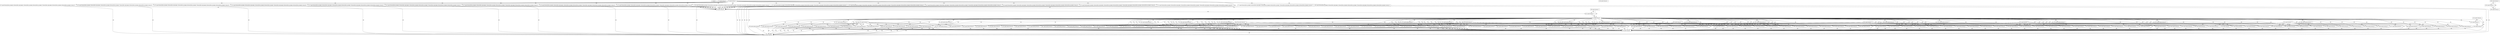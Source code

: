 digraph G {
  "1: match () ...
" [shape=box, ];
  "72: match (event_id) ...
" [shape=box, ];
  "78: match (event_id) ...
" [shape=box, ];
  "97: match (forward_flow_ip_header_2,forward_flow_udp_header_1,forward_flow_ip_header_6,forward_flow_ip_header_7,forward_flow_udp_header_0,forward_flow_ip_header_4,forward_flow_ip_header_5,event_id) ...
" [
  shape=box, ];
  "102: match (forward_flow_ip_header_2,forward_flow_udp_header_1,forward_flow_ip_header_6,forward_flow_ip_header_7,forward_flow_udp_header_0,forward_flow_ip_header_4,forward_flow_ip_header_5,event_id) ...
" [
  shape=box, ];
  "107: match (forward_flow_ip_header_2,forward_flow_udp_header_1,forward_flow_ip_header_6,forward_flow_ip_header_7,forward_flow_udp_header_0,forward_flow_ip_header_4,forward_flow_ip_header_5,event_id) ...
" [
  shape=box, ];
  "112: match (forward_flow_ip_header_2,forward_flow_udp_header_1,forward_flow_ip_header_6,forward_flow_ip_header_7,forward_flow_udp_header_0,forward_flow_ip_header_4,forward_flow_ip_header_5,event_id) ...
" [
  shape=box, ];
  "117: match (forward_flow_ip_header_2,forward_flow_udp_header_1,forward_flow_ip_header_6,forward_flow_ip_header_7,forward_flow_udp_header_0,forward_flow_ip_header_4,forward_flow_ip_header_5,event_id) ...
" [
  shape=box, ];
  "122: match (forward_flow_ip_header_2,forward_flow_udp_header_1,forward_flow_ip_header_6,forward_flow_ip_header_7,forward_flow_udp_header_0,forward_flow_ip_header_4,forward_flow_ip_header_5,event_id) ...
" [
  shape=box, ];
  "127: match (forward_flow_ip_header_2,forward_flow_udp_header_1,forward_flow_ip_header_6,forward_flow_ip_header_7,forward_flow_udp_header_0,forward_flow_ip_header_4,forward_flow_ip_header_5,event_id) ...
" [
  shape=box, ];
  "132: match (forward_flow_ip_header_2,forward_flow_udp_header_1,forward_flow_ip_header_6,forward_flow_ip_header_7,forward_flow_udp_header_0,forward_flow_ip_header_4,forward_flow_ip_header_5,event_id) ...
" [
  shape=box, ];
  "137: match (forward_flow_ip_header_2,forward_flow_udp_header_1,forward_flow_ip_header_6,forward_flow_ip_header_7,forward_flow_udp_header_0,forward_flow_ip_header_4,forward_flow_ip_header_5,event_id) ...
" [
  shape=box, ];
  "142: match (forward_flow_ip_header_2,forward_flow_udp_header_1,forward_flow_ip_header_6,forward_flow_ip_header_7,forward_flow_udp_header_0,forward_flow_ip_header_4,forward_flow_ip_header_5,event_id) ...
" [
  shape=box, ];
  "147: match (forward_flow_ip_header_2,forward_flow_udp_header_1,forward_flow_ip_header_6,forward_flow_ip_header_7,forward_flow_udp_header_0,forward_flow_ip_header_4,forward_flow_ip_header_5,event_id) ...
" [
  shape=box, ];
  "152: match (forward_flow_ip_header_2,forward_flow_udp_header_1,forward_flow_ip_header_6,forward_flow_ip_header_7,forward_flow_udp_header_0,forward_flow_ip_header_4,forward_flow_ip_header_5,event_id) ...
" [
  shape=box, ];
  "157: match (forward_flow_ip_header_2,forward_flow_udp_header_1,forward_flow_ip_header_6,forward_flow_ip_header_7,forward_flow_udp_header_0,forward_flow_ip_header_4,forward_flow_ip_header_5,event_id) ...
" [
  shape=box, ];
  "162: match (forward_flow_ip_header_2,forward_flow_udp_header_1,forward_flow_ip_header_6,forward_flow_ip_header_7,forward_flow_udp_header_0,forward_flow_ip_header_4,forward_flow_ip_header_5,event_id) ...
" [
  shape=box, ];
  "167: match (forward_flow_ip_header_2,forward_flow_udp_header_1,forward_flow_ip_header_6,forward_flow_ip_header_7,forward_flow_udp_header_0,forward_flow_ip_header_4,forward_flow_ip_header_5,event_id) ...
" [
  shape=box, ];
  "172: match (forward_flow_ip_header_2,forward_flow_udp_header_1,forward_flow_ip_header_6,forward_flow_ip_header_7,forward_flow_udp_header_0,forward_flow_ip_header_4,forward_flow_ip_header_5,event_id) ...
" [
  shape=box, ];
  "177: match (forward_flow_ip_header_2,forward_flow_udp_header_1,forward_flow_ip_header_6,forward_flow_ip_header_7,forward_flow_udp_header_0,forward_flow_ip_header_4,forward_flow_ip_header_5,event_id) ...
" [
  shape=box, ];
  "182: match (forward_flow_ip_header_2,forward_flow_udp_header_1,forward_flow_ip_header_6,forward_flow_ip_header_7,forward_flow_udp_header_0,forward_flow_ip_header_4,forward_flow_ip_header_5,event_id) ...
" [
  shape=box, ];
  "189: match (event_id) ...
" [shape=box, ];
  "192: match (event_id) ...
" [shape=box, ];
  "213: match (event_id) ...
" [shape=box, ];
  "219: match (event_id) ...
" [shape=box, ];
  "226: match (event_id) ...
" [shape=box, ];
  "232: match (event_id) ...
" [shape=box, ];
  "239: match (event_id) ...
" [shape=box, ];
  "246: match (event_id) ...
" [shape=box, ];
  "253: match (event_id) ...
" [shape=box, ];
  "260: match (event_id) ...
" [shape=box, ];
  "267: match (event_id) ...
" [shape=box, ];
  "274: match (event_id) ...
" [shape=box, ];
  "278: match (path_id,event_id) ...
" [shape=box, ];
  "283: match (path_id,event_id) ...
" [shape=box, ];
  "292: match (path_id,event_id) ...
" [shape=box, ];
  "298: match (path_id,event_id) ...
" [shape=box, ];
  "304: match (path_id,event_id) ...
" [shape=box, ];
  "310: match (path_id,event_id) ...
" [shape=box, ];
  "316: match (path_id,event_id) ...
" [shape=box, ];
  "322: match (path_id,event_id) ...
" [shape=box, ];
  "328: match (path_id,event_id) ...
" [shape=box, ];
  "331: match (path_id,event_id) ...
" [shape=box, ];
  "336: match (path_id,event_id) ...
" [shape=box, ];
  "345: match (path_id,event_id) ...
" [shape=box, ];
  "351: match (path_id,event_id) ...
" [shape=box, ];
  "357: match (path_id,event_id) ...
" [shape=box, ];
  "363: match (path_id,event_id) ...
" [shape=box, ];
  "369: match (path_id,event_id) ...
" [shape=box, ];
  "375: match (path_id,event_id) ...
" [shape=box, ];
  "381: match (path_id,event_id) ...
" [shape=box, ];
  "384: match (path_id,event_id) ...
" [shape=box, ];
  "389: match (path_id,event_id) ...
" [shape=box, ];
  "398: match (path_id,event_id) ...
" [shape=box, ];
  "404: match (path_id,event_id) ...
" [shape=box, ];
  "410: match (path_id,event_id) ...
" [shape=box, ];
  "416: match (path_id,event_id) ...
" [shape=box, ];
  "422: match (path_id,event_id) ...
" [shape=box, ];
  "428: match (path_id,event_id) ...
" [shape=box, ];
  "434: match (path_id,event_id) ...
" [shape=box, ];
  "437: match (path_id,event_id) ...
" [shape=box, ];
  "442: match (path_id,event_id) ...
" [shape=box, ];
  "451: match (path_id,event_id) ...
" [shape=box, ];
  "457: match (path_id,event_id) ...
" [shape=box, ];
  "463: match (path_id,event_id) ...
" [shape=box, ];
  "469: match (path_id,event_id) ...
" [shape=box, ];
  "475: match (path_id,event_id) ...
" [shape=box, ];
  "481: match (path_id,event_id) ...
" [shape=box, ];
  "487: match (path_id,event_id) ...
" [shape=box, ];
  "490: match (path_id,event_id) ...
" [shape=box, ];
  "495: match (path_id,event_id) ...
" [shape=box, ];
  "504: match (path_id,event_id) ...
" [shape=box, ];
  "510: match (path_id,event_id) ...
" [shape=box, ];
  "516: match (path_id,event_id) ...
" [shape=box, ];
  "522: match (path_id,event_id) ...
" [shape=box, ];
  "528: match (path_id,event_id) ...
" [shape=box, ];
  "534: match (path_id,event_id) ...
" [shape=box, ];
  "540: match (path_id,event_id) ...
" [shape=box, ];
  "543: match (path_id,event_id) ...
" [shape=box, ];
  "548: match (path_id,event_id) ...
" [shape=box, ];
  "557: match (path_id,event_id) ...
" [shape=box, ];
  "563: match (path_id,event_id) ...
" [shape=box, ];
  "569: match (path_id,event_id) ...
" [shape=box, ];
  "575: match (path_id,event_id) ...
" [shape=box, ];
  "581: match (path_id,event_id) ...
" [shape=box, ];
  "587: match (path_id,event_id) ...
" [shape=box, ];
  "593: match (path_id,event_id) ...
" [shape=box, ];
  "596: match (path_id,event_id) ...
" [shape=box, ];
  "601: match (path_id,event_id) ...
" [shape=box, ];
  "610: match (path_id,event_id) ...
" [shape=box, ];
  "616: match (path_id,event_id) ...
" [shape=box, ];
  "622: match (path_id,event_id) ...
" [shape=box, ];
  "628: match (path_id,event_id) ...
" [shape=box, ];
  "634: match (path_id,event_id) ...
" [shape=box, ];
  "640: match (path_id,event_id) ...
" [shape=box, ];
  "646: match (path_id,event_id) ...
" [shape=box, ];
  "649: match (path_id,event_id) ...
" [shape=box, ];
  "654: match (path_id,event_id) ...
" [shape=box, ];
  "663: match (path_id,event_id) ...
" [shape=box, ];
  "669: match (path_id,event_id) ...
" [shape=box, ];
  "675: match (path_id,event_id) ...
" [shape=box, ];
  "681: match (path_id,event_id) ...
" [shape=box, ];
  "687: match (path_id,event_id) ...
" [shape=box, ];
  "693: match (path_id,event_id) ...
" [shape=box, ];
  "699: match (path_id,event_id) ...
" [shape=box, ];
  "702: match (path_id,event_id) ...
" [shape=box, ];
  "707: match (path_id,event_id) ...
" [shape=box, ];
  "716: match (path_id,event_id) ...
" [shape=box, ];
  "722: match (path_id,event_id) ...
" [shape=box, ];
  "728: match (path_id,event_id) ...
" [shape=box, ];
  "734: match (path_id,event_id) ...
" [shape=box, ];
  "740: match (path_id,event_id) ...
" [shape=box, ];
  "746: match (path_id,event_id) ...
" [shape=box, ];
  "752: match (path_id,event_id) ...
" [shape=box, ];
  "755: match (path_id,event_id) ...
" [shape=box, ];
  "760: match (path_id,event_id) ...
" [shape=box, ];
  "769: match (path_id,event_id) ...
" [shape=box, ];
  "775: match (path_id,event_id) ...
" [shape=box, ];
  "781: match (path_id,event_id) ...
" [shape=box, ];
  "787: match (path_id,event_id) ...
" [shape=box, ];
  "793: match (path_id,event_id) ...
" [shape=box, ];
  "799: match (path_id,event_id) ...
" [shape=box, ];
  "805: match (path_id,event_id) ...
" [shape=box, ];
  "808: match (path_id,event_id) ...
" [shape=box, ];
  "813: match (path_id,event_id) ...
" [shape=box, ];
  "822: match (path_id,event_id) ...
" [shape=box, ];
  "828: match (path_id,event_id) ...
" [shape=box, ];
  "834: match (path_id,event_id) ...
" [shape=box, ];
  "840: match (path_id,event_id) ...
" [shape=box, ];
  "846: match (path_id,event_id) ...
" [shape=box, ];
  "852: match (path_id,event_id) ...
" [shape=box, ];
  "858: match (path_id,event_id) ...
" [shape=box, ];
  "861: match (path_id,event_id) ...
" [shape=box, ];
  "866: match (path_id,event_id) ...
" [shape=box, ];
  "875: match (path_id,event_id) ...
" [shape=box, ];
  "881: match (path_id,event_id) ...
" [shape=box, ];
  "887: match (path_id,event_id) ...
" [shape=box, ];
  "893: match (path_id,event_id) ...
" [shape=box, ];
  "899: match (path_id,event_id) ...
" [shape=box, ];
  "905: match (path_id,event_id) ...
" [shape=box, ];
  "911: match (path_id,event_id) ...
" [shape=box, ];
  "914: match (path_id,event_id) ...
" [shape=box, ];
  "919: match (path_id,event_id) ...
" [shape=box, ];
  "928: match (path_id,event_id) ...
" [shape=box, ];
  "934: match (path_id,event_id) ...
" [shape=box, ];
  "940: match (path_id,event_id) ...
" [shape=box, ];
  "946: match (path_id,event_id) ...
" [shape=box, ];
  "952: match (path_id,event_id) ...
" [shape=box, ];
  "958: match (path_id,event_id) ...
" [shape=box, ];
  "964: match (path_id,event_id) ...
" [shape=box, ];
  "967: match (path_id,event_id) ...
" [shape=box, ];
  "972: match (path_id,event_id) ...
" [shape=box, ];
  "981: match (path_id,event_id) ...
" [shape=box, ];
  "987: match (path_id,event_id) ...
" [shape=box, ];
  "993: match (path_id,event_id) ...
" [shape=box, ];
  "999: match (path_id,event_id) ...
" [shape=box, ];
  "1005: match (path_id,event_id) ...
" [shape=box, ];
  "1011: match (path_id,event_id) ...
" [shape=box, ];
  "1017: match (path_id,event_id) ...
" [shape=box, ];
  "1020: match (path_id,event_id) ...
" [shape=box, ];
  "1025: match (path_id,event_id) ...
" [shape=box, ];
  "1034: match (path_id,event_id) ...
" [shape=box, ];
  "1040: match (path_id,event_id) ...
" [shape=box, ];
  "1046: match (path_id,event_id) ...
" [shape=box, ];
  "1052: match (path_id,event_id) ...
" [shape=box, ];
  "1058: match (path_id,event_id) ...
" [shape=box, ];
  "1064: match (path_id,event_id) ...
" [shape=box, ];
  "1070: match (path_id,event_id) ...
" [shape=box, ];
  "1073: match (path_id,event_id) ...
" [shape=box, ];
  "1078: match (path_id,event_id) ...
" [shape=box, ];
  "1087: match (path_id,event_id) ...
" [shape=box, ];
  "1093: match (path_id,event_id) ...
" [shape=box, ];
  "1099: match (path_id,event_id) ...
" [shape=box, ];
  "1105: match (path_id,event_id) ...
" [shape=box, ];
  "1111: match (path_id,event_id) ...
" [shape=box, ];
  "1117: match (path_id,event_id) ...
" [shape=box, ];
  "1123: match (path_id,event_id) ...
" [shape=box, ];
  "1132: match (event_id) ...
" [shape=box, ];
  "1153: match (event_id) ...
" [shape=box, ];
  "1158: match (event_id) ...
" [shape=box, ];
  "1163: match (event_id) ...
" [shape=box, ];
  "1164: match (event_id) ...
" [shape=box, ];
  "1255: match (event_id) ...
" [shape=box, ];
  "1296: match (event_id) ...
" [shape=box, ];
  "1300: match (event_id) ...
" [shape=box, ];
  "1319: match (event_id) ...
" [shape=box, ];
  "1359: match (event_id) ...
" [shape=box, ];
  
  
  "78: match (event_id) ...
" -> "97: match (forward_flow_ip_header_2,forward_flow_udp_header_1,forward_flow_ip_header_6,forward_flow_ip_header_7,forward_flow_udp_header_0,forward_flow_ip_header_4,forward_flow_ip_header_5,event_id) ...
" [
  label="WW", ];
  "78: match (event_id) ...
" -> "102: match (forward_flow_ip_header_2,forward_flow_udp_header_1,forward_flow_ip_header_6,forward_flow_ip_header_7,forward_flow_udp_header_0,forward_flow_ip_header_4,forward_flow_ip_header_5,event_id) ...
" [
  label="WW", ];
  "78: match (event_id) ...
" -> "107: match (forward_flow_ip_header_2,forward_flow_udp_header_1,forward_flow_ip_header_6,forward_flow_ip_header_7,forward_flow_udp_header_0,forward_flow_ip_header_4,forward_flow_ip_header_5,event_id) ...
" [
  label="WW", ];
  "78: match (event_id) ...
" -> "112: match (forward_flow_ip_header_2,forward_flow_udp_header_1,forward_flow_ip_header_6,forward_flow_ip_header_7,forward_flow_udp_header_0,forward_flow_ip_header_4,forward_flow_ip_header_5,event_id) ...
" [
  label="WW", ];
  "78: match (event_id) ...
" -> "117: match (forward_flow_ip_header_2,forward_flow_udp_header_1,forward_flow_ip_header_6,forward_flow_ip_header_7,forward_flow_udp_header_0,forward_flow_ip_header_4,forward_flow_ip_header_5,event_id) ...
" [
  label="WW", ];
  "78: match (event_id) ...
" -> "122: match (forward_flow_ip_header_2,forward_flow_udp_header_1,forward_flow_ip_header_6,forward_flow_ip_header_7,forward_flow_udp_header_0,forward_flow_ip_header_4,forward_flow_ip_header_5,event_id) ...
" [
  label="WW", ];
  "78: match (event_id) ...
" -> "127: match (forward_flow_ip_header_2,forward_flow_udp_header_1,forward_flow_ip_header_6,forward_flow_ip_header_7,forward_flow_udp_header_0,forward_flow_ip_header_4,forward_flow_ip_header_5,event_id) ...
" [
  label="WW", ];
  "78: match (event_id) ...
" -> "132: match (forward_flow_ip_header_2,forward_flow_udp_header_1,forward_flow_ip_header_6,forward_flow_ip_header_7,forward_flow_udp_header_0,forward_flow_ip_header_4,forward_flow_ip_header_5,event_id) ...
" [
  label="WW", ];
  "78: match (event_id) ...
" -> "137: match (forward_flow_ip_header_2,forward_flow_udp_header_1,forward_flow_ip_header_6,forward_flow_ip_header_7,forward_flow_udp_header_0,forward_flow_ip_header_4,forward_flow_ip_header_5,event_id) ...
" [
  label="WW", ];
  "78: match (event_id) ...
" -> "142: match (forward_flow_ip_header_2,forward_flow_udp_header_1,forward_flow_ip_header_6,forward_flow_ip_header_7,forward_flow_udp_header_0,forward_flow_ip_header_4,forward_flow_ip_header_5,event_id) ...
" [
  label="WW", ];
  "78: match (event_id) ...
" -> "147: match (forward_flow_ip_header_2,forward_flow_udp_header_1,forward_flow_ip_header_6,forward_flow_ip_header_7,forward_flow_udp_header_0,forward_flow_ip_header_4,forward_flow_ip_header_5,event_id) ...
" [
  label="WW", ];
  "78: match (event_id) ...
" -> "152: match (forward_flow_ip_header_2,forward_flow_udp_header_1,forward_flow_ip_header_6,forward_flow_ip_header_7,forward_flow_udp_header_0,forward_flow_ip_header_4,forward_flow_ip_header_5,event_id) ...
" [
  label="WW", ];
  "78: match (event_id) ...
" -> "157: match (forward_flow_ip_header_2,forward_flow_udp_header_1,forward_flow_ip_header_6,forward_flow_ip_header_7,forward_flow_udp_header_0,forward_flow_ip_header_4,forward_flow_ip_header_5,event_id) ...
" [
  label="WW", ];
  "78: match (event_id) ...
" -> "162: match (forward_flow_ip_header_2,forward_flow_udp_header_1,forward_flow_ip_header_6,forward_flow_ip_header_7,forward_flow_udp_header_0,forward_flow_ip_header_4,forward_flow_ip_header_5,event_id) ...
" [
  label="WW", ];
  "78: match (event_id) ...
" -> "167: match (forward_flow_ip_header_2,forward_flow_udp_header_1,forward_flow_ip_header_6,forward_flow_ip_header_7,forward_flow_udp_header_0,forward_flow_ip_header_4,forward_flow_ip_header_5,event_id) ...
" [
  label="WW", ];
  "78: match (event_id) ...
" -> "172: match (forward_flow_ip_header_2,forward_flow_udp_header_1,forward_flow_ip_header_6,forward_flow_ip_header_7,forward_flow_udp_header_0,forward_flow_ip_header_4,forward_flow_ip_header_5,event_id) ...
" [
  label="WW", ];
  "78: match (event_id) ...
" -> "177: match (forward_flow_ip_header_2,forward_flow_udp_header_1,forward_flow_ip_header_6,forward_flow_ip_header_7,forward_flow_udp_header_0,forward_flow_ip_header_4,forward_flow_ip_header_5,event_id) ...
" [
  label="WW", ];
  "78: match (event_id) ...
" -> "182: match (forward_flow_ip_header_2,forward_flow_udp_header_1,forward_flow_ip_header_6,forward_flow_ip_header_7,forward_flow_udp_header_0,forward_flow_ip_header_4,forward_flow_ip_header_5,event_id) ...
" [
  label="WW", ];
  "78: match (event_id) ...
" -> "192: match (event_id) ...
" [label="WR", ];
  "97: match (forward_flow_ip_header_2,forward_flow_udp_header_1,forward_flow_ip_header_6,forward_flow_ip_header_7,forward_flow_udp_header_0,forward_flow_ip_header_4,forward_flow_ip_header_5,event_id) ...
" -> "192: match (event_id) ...
" [
  label="WR", ];
  "97: match (forward_flow_ip_header_2,forward_flow_udp_header_1,forward_flow_ip_header_6,forward_flow_ip_header_7,forward_flow_udp_header_0,forward_flow_ip_header_4,forward_flow_ip_header_5,event_id) ...
" -> "1296: match (event_id) ...
" [
  label="RW", ];
  "102: match (forward_flow_ip_header_2,forward_flow_udp_header_1,forward_flow_ip_header_6,forward_flow_ip_header_7,forward_flow_udp_header_0,forward_flow_ip_header_4,forward_flow_ip_header_5,event_id) ...
" -> "192: match (event_id) ...
" [
  label="WR", ];
  "102: match (forward_flow_ip_header_2,forward_flow_udp_header_1,forward_flow_ip_header_6,forward_flow_ip_header_7,forward_flow_udp_header_0,forward_flow_ip_header_4,forward_flow_ip_header_5,event_id) ...
" -> "1296: match (event_id) ...
" [
  label="RW", ];
  "107: match (forward_flow_ip_header_2,forward_flow_udp_header_1,forward_flow_ip_header_6,forward_flow_ip_header_7,forward_flow_udp_header_0,forward_flow_ip_header_4,forward_flow_ip_header_5,event_id) ...
" -> "192: match (event_id) ...
" [
  label="WR", ];
  "107: match (forward_flow_ip_header_2,forward_flow_udp_header_1,forward_flow_ip_header_6,forward_flow_ip_header_7,forward_flow_udp_header_0,forward_flow_ip_header_4,forward_flow_ip_header_5,event_id) ...
" -> "1296: match (event_id) ...
" [
  label="RW", ];
  "112: match (forward_flow_ip_header_2,forward_flow_udp_header_1,forward_flow_ip_header_6,forward_flow_ip_header_7,forward_flow_udp_header_0,forward_flow_ip_header_4,forward_flow_ip_header_5,event_id) ...
" -> "192: match (event_id) ...
" [
  label="WR", ];
  "112: match (forward_flow_ip_header_2,forward_flow_udp_header_1,forward_flow_ip_header_6,forward_flow_ip_header_7,forward_flow_udp_header_0,forward_flow_ip_header_4,forward_flow_ip_header_5,event_id) ...
" -> "1296: match (event_id) ...
" [
  label="RW", ];
  "117: match (forward_flow_ip_header_2,forward_flow_udp_header_1,forward_flow_ip_header_6,forward_flow_ip_header_7,forward_flow_udp_header_0,forward_flow_ip_header_4,forward_flow_ip_header_5,event_id) ...
" -> "192: match (event_id) ...
" [
  label="WR", ];
  "117: match (forward_flow_ip_header_2,forward_flow_udp_header_1,forward_flow_ip_header_6,forward_flow_ip_header_7,forward_flow_udp_header_0,forward_flow_ip_header_4,forward_flow_ip_header_5,event_id) ...
" -> "1296: match (event_id) ...
" [
  label="RW", ];
  "122: match (forward_flow_ip_header_2,forward_flow_udp_header_1,forward_flow_ip_header_6,forward_flow_ip_header_7,forward_flow_udp_header_0,forward_flow_ip_header_4,forward_flow_ip_header_5,event_id) ...
" -> "192: match (event_id) ...
" [
  label="WR", ];
  "122: match (forward_flow_ip_header_2,forward_flow_udp_header_1,forward_flow_ip_header_6,forward_flow_ip_header_7,forward_flow_udp_header_0,forward_flow_ip_header_4,forward_flow_ip_header_5,event_id) ...
" -> "1296: match (event_id) ...
" [
  label="RW", ];
  "127: match (forward_flow_ip_header_2,forward_flow_udp_header_1,forward_flow_ip_header_6,forward_flow_ip_header_7,forward_flow_udp_header_0,forward_flow_ip_header_4,forward_flow_ip_header_5,event_id) ...
" -> "192: match (event_id) ...
" [
  label="WR", ];
  "127: match (forward_flow_ip_header_2,forward_flow_udp_header_1,forward_flow_ip_header_6,forward_flow_ip_header_7,forward_flow_udp_header_0,forward_flow_ip_header_4,forward_flow_ip_header_5,event_id) ...
" -> "1296: match (event_id) ...
" [
  label="RW", ];
  "132: match (forward_flow_ip_header_2,forward_flow_udp_header_1,forward_flow_ip_header_6,forward_flow_ip_header_7,forward_flow_udp_header_0,forward_flow_ip_header_4,forward_flow_ip_header_5,event_id) ...
" -> "192: match (event_id) ...
" [
  label="WR", ];
  "132: match (forward_flow_ip_header_2,forward_flow_udp_header_1,forward_flow_ip_header_6,forward_flow_ip_header_7,forward_flow_udp_header_0,forward_flow_ip_header_4,forward_flow_ip_header_5,event_id) ...
" -> "1296: match (event_id) ...
" [
  label="RW", ];
  "137: match (forward_flow_ip_header_2,forward_flow_udp_header_1,forward_flow_ip_header_6,forward_flow_ip_header_7,forward_flow_udp_header_0,forward_flow_ip_header_4,forward_flow_ip_header_5,event_id) ...
" -> "192: match (event_id) ...
" [
  label="WR", ];
  "137: match (forward_flow_ip_header_2,forward_flow_udp_header_1,forward_flow_ip_header_6,forward_flow_ip_header_7,forward_flow_udp_header_0,forward_flow_ip_header_4,forward_flow_ip_header_5,event_id) ...
" -> "1296: match (event_id) ...
" [
  label="RW", ];
  "142: match (forward_flow_ip_header_2,forward_flow_udp_header_1,forward_flow_ip_header_6,forward_flow_ip_header_7,forward_flow_udp_header_0,forward_flow_ip_header_4,forward_flow_ip_header_5,event_id) ...
" -> "192: match (event_id) ...
" [
  label="WR", ];
  "142: match (forward_flow_ip_header_2,forward_flow_udp_header_1,forward_flow_ip_header_6,forward_flow_ip_header_7,forward_flow_udp_header_0,forward_flow_ip_header_4,forward_flow_ip_header_5,event_id) ...
" -> "1296: match (event_id) ...
" [
  label="RW", ];
  "147: match (forward_flow_ip_header_2,forward_flow_udp_header_1,forward_flow_ip_header_6,forward_flow_ip_header_7,forward_flow_udp_header_0,forward_flow_ip_header_4,forward_flow_ip_header_5,event_id) ...
" -> "192: match (event_id) ...
" [
  label="WR", ];
  "147: match (forward_flow_ip_header_2,forward_flow_udp_header_1,forward_flow_ip_header_6,forward_flow_ip_header_7,forward_flow_udp_header_0,forward_flow_ip_header_4,forward_flow_ip_header_5,event_id) ...
" -> "1296: match (event_id) ...
" [
  label="RW", ];
  "152: match (forward_flow_ip_header_2,forward_flow_udp_header_1,forward_flow_ip_header_6,forward_flow_ip_header_7,forward_flow_udp_header_0,forward_flow_ip_header_4,forward_flow_ip_header_5,event_id) ...
" -> "192: match (event_id) ...
" [
  label="WR", ];
  "152: match (forward_flow_ip_header_2,forward_flow_udp_header_1,forward_flow_ip_header_6,forward_flow_ip_header_7,forward_flow_udp_header_0,forward_flow_ip_header_4,forward_flow_ip_header_5,event_id) ...
" -> "1296: match (event_id) ...
" [
  label="RW", ];
  "157: match (forward_flow_ip_header_2,forward_flow_udp_header_1,forward_flow_ip_header_6,forward_flow_ip_header_7,forward_flow_udp_header_0,forward_flow_ip_header_4,forward_flow_ip_header_5,event_id) ...
" -> "192: match (event_id) ...
" [
  label="WR", ];
  "157: match (forward_flow_ip_header_2,forward_flow_udp_header_1,forward_flow_ip_header_6,forward_flow_ip_header_7,forward_flow_udp_header_0,forward_flow_ip_header_4,forward_flow_ip_header_5,event_id) ...
" -> "1296: match (event_id) ...
" [
  label="RW", ];
  "162: match (forward_flow_ip_header_2,forward_flow_udp_header_1,forward_flow_ip_header_6,forward_flow_ip_header_7,forward_flow_udp_header_0,forward_flow_ip_header_4,forward_flow_ip_header_5,event_id) ...
" -> "192: match (event_id) ...
" [
  label="WR", ];
  "162: match (forward_flow_ip_header_2,forward_flow_udp_header_1,forward_flow_ip_header_6,forward_flow_ip_header_7,forward_flow_udp_header_0,forward_flow_ip_header_4,forward_flow_ip_header_5,event_id) ...
" -> "1296: match (event_id) ...
" [
  label="RW", ];
  "167: match (forward_flow_ip_header_2,forward_flow_udp_header_1,forward_flow_ip_header_6,forward_flow_ip_header_7,forward_flow_udp_header_0,forward_flow_ip_header_4,forward_flow_ip_header_5,event_id) ...
" -> "192: match (event_id) ...
" [
  label="WR", ];
  "167: match (forward_flow_ip_header_2,forward_flow_udp_header_1,forward_flow_ip_header_6,forward_flow_ip_header_7,forward_flow_udp_header_0,forward_flow_ip_header_4,forward_flow_ip_header_5,event_id) ...
" -> "1296: match (event_id) ...
" [
  label="RW", ];
  "172: match (forward_flow_ip_header_2,forward_flow_udp_header_1,forward_flow_ip_header_6,forward_flow_ip_header_7,forward_flow_udp_header_0,forward_flow_ip_header_4,forward_flow_ip_header_5,event_id) ...
" -> "192: match (event_id) ...
" [
  label="WR", ];
  "172: match (forward_flow_ip_header_2,forward_flow_udp_header_1,forward_flow_ip_header_6,forward_flow_ip_header_7,forward_flow_udp_header_0,forward_flow_ip_header_4,forward_flow_ip_header_5,event_id) ...
" -> "1296: match (event_id) ...
" [
  label="RW", ];
  "177: match (forward_flow_ip_header_2,forward_flow_udp_header_1,forward_flow_ip_header_6,forward_flow_ip_header_7,forward_flow_udp_header_0,forward_flow_ip_header_4,forward_flow_ip_header_5,event_id) ...
" -> "192: match (event_id) ...
" [
  label="WR", ];
  "177: match (forward_flow_ip_header_2,forward_flow_udp_header_1,forward_flow_ip_header_6,forward_flow_ip_header_7,forward_flow_udp_header_0,forward_flow_ip_header_4,forward_flow_ip_header_5,event_id) ...
" -> "1296: match (event_id) ...
" [
  label="RW", ];
  "182: match (forward_flow_ip_header_2,forward_flow_udp_header_1,forward_flow_ip_header_6,forward_flow_ip_header_7,forward_flow_udp_header_0,forward_flow_ip_header_4,forward_flow_ip_header_5,event_id) ...
" -> "192: match (event_id) ...
" [
  label="WR", ];
  "182: match (forward_flow_ip_header_2,forward_flow_udp_header_1,forward_flow_ip_header_6,forward_flow_ip_header_7,forward_flow_udp_header_0,forward_flow_ip_header_4,forward_flow_ip_header_5,event_id) ...
" -> "1296: match (event_id) ...
" [
  label="RW", ];
  "189: match (event_id) ...
" -> "213: match (event_id) ...
" [label="WW", ];
  "189: match (event_id) ...
" -> "219: match (event_id) ...
" [label="WR", ];
  "192: match (event_id) ...
" -> "213: match (event_id) ...
" [label="WR", ];
  "213: match (event_id) ...
" -> "219: match (event_id) ...
" [label="WR", ];
  "219: match (event_id) ...
" -> "278: match (path_id,event_id) ...
" [
  label="WR", ];
  "219: match (event_id) ...
" -> "283: match (path_id,event_id) ...
" [
  label="WR", ];
  "219: match (event_id) ...
" -> "292: match (path_id,event_id) ...
" [
  label="WR", ];
  "219: match (event_id) ...
" -> "298: match (path_id,event_id) ...
" [
  label="WR", ];
  "219: match (event_id) ...
" -> "304: match (path_id,event_id) ...
" [
  label="WR", ];
  "219: match (event_id) ...
" -> "310: match (path_id,event_id) ...
" [
  label="WR", ];
  "219: match (event_id) ...
" -> "316: match (path_id,event_id) ...
" [
  label="WR", ];
  "219: match (event_id) ...
" -> "322: match (path_id,event_id) ...
" [
  label="WR", ];
  "219: match (event_id) ...
" -> "328: match (path_id,event_id) ...
" [
  label="WR", ];
  "219: match (event_id) ...
" -> "331: match (path_id,event_id) ...
" [
  label="WR", ];
  "219: match (event_id) ...
" -> "336: match (path_id,event_id) ...
" [
  label="WR", ];
  "219: match (event_id) ...
" -> "345: match (path_id,event_id) ...
" [
  label="WR", ];
  "219: match (event_id) ...
" -> "351: match (path_id,event_id) ...
" [
  label="WR", ];
  "219: match (event_id) ...
" -> "357: match (path_id,event_id) ...
" [
  label="WR", ];
  "219: match (event_id) ...
" -> "363: match (path_id,event_id) ...
" [
  label="WR", ];
  "219: match (event_id) ...
" -> "369: match (path_id,event_id) ...
" [
  label="WR", ];
  "219: match (event_id) ...
" -> "375: match (path_id,event_id) ...
" [
  label="WR", ];
  "219: match (event_id) ...
" -> "381: match (path_id,event_id) ...
" [
  label="WR", ];
  "219: match (event_id) ...
" -> "384: match (path_id,event_id) ...
" [
  label="WR", ];
  "219: match (event_id) ...
" -> "389: match (path_id,event_id) ...
" [
  label="WR", ];
  "219: match (event_id) ...
" -> "398: match (path_id,event_id) ...
" [
  label="WR", ];
  "219: match (event_id) ...
" -> "404: match (path_id,event_id) ...
" [
  label="WR", ];
  "219: match (event_id) ...
" -> "410: match (path_id,event_id) ...
" [
  label="WR", ];
  "219: match (event_id) ...
" -> "416: match (path_id,event_id) ...
" [
  label="WR", ];
  "219: match (event_id) ...
" -> "422: match (path_id,event_id) ...
" [
  label="WR", ];
  "219: match (event_id) ...
" -> "428: match (path_id,event_id) ...
" [
  label="WR", ];
  "219: match (event_id) ...
" -> "434: match (path_id,event_id) ...
" [
  label="WR", ];
  "219: match (event_id) ...
" -> "437: match (path_id,event_id) ...
" [
  label="WR", ];
  "219: match (event_id) ...
" -> "442: match (path_id,event_id) ...
" [
  label="WR", ];
  "219: match (event_id) ...
" -> "451: match (path_id,event_id) ...
" [
  label="WR", ];
  "219: match (event_id) ...
" -> "457: match (path_id,event_id) ...
" [
  label="WR", ];
  "219: match (event_id) ...
" -> "463: match (path_id,event_id) ...
" [
  label="WR", ];
  "219: match (event_id) ...
" -> "469: match (path_id,event_id) ...
" [
  label="WR", ];
  "219: match (event_id) ...
" -> "475: match (path_id,event_id) ...
" [
  label="WR", ];
  "219: match (event_id) ...
" -> "481: match (path_id,event_id) ...
" [
  label="WR", ];
  "219: match (event_id) ...
" -> "487: match (path_id,event_id) ...
" [
  label="WR", ];
  "219: match (event_id) ...
" -> "490: match (path_id,event_id) ...
" [
  label="WR", ];
  "219: match (event_id) ...
" -> "495: match (path_id,event_id) ...
" [
  label="WR", ];
  "219: match (event_id) ...
" -> "504: match (path_id,event_id) ...
" [
  label="WR", ];
  "219: match (event_id) ...
" -> "510: match (path_id,event_id) ...
" [
  label="WR", ];
  "219: match (event_id) ...
" -> "516: match (path_id,event_id) ...
" [
  label="WR", ];
  "219: match (event_id) ...
" -> "522: match (path_id,event_id) ...
" [
  label="WR", ];
  "219: match (event_id) ...
" -> "528: match (path_id,event_id) ...
" [
  label="WR", ];
  "219: match (event_id) ...
" -> "534: match (path_id,event_id) ...
" [
  label="WR", ];
  "219: match (event_id) ...
" -> "540: match (path_id,event_id) ...
" [
  label="WR", ];
  "219: match (event_id) ...
" -> "543: match (path_id,event_id) ...
" [
  label="WR", ];
  "219: match (event_id) ...
" -> "548: match (path_id,event_id) ...
" [
  label="WR", ];
  "219: match (event_id) ...
" -> "557: match (path_id,event_id) ...
" [
  label="WR", ];
  "219: match (event_id) ...
" -> "563: match (path_id,event_id) ...
" [
  label="WR", ];
  "219: match (event_id) ...
" -> "569: match (path_id,event_id) ...
" [
  label="WR", ];
  "219: match (event_id) ...
" -> "575: match (path_id,event_id) ...
" [
  label="WR", ];
  "219: match (event_id) ...
" -> "581: match (path_id,event_id) ...
" [
  label="WR", ];
  "219: match (event_id) ...
" -> "587: match (path_id,event_id) ...
" [
  label="WR", ];
  "219: match (event_id) ...
" -> "593: match (path_id,event_id) ...
" [
  label="WR", ];
  "219: match (event_id) ...
" -> "596: match (path_id,event_id) ...
" [
  label="WR", ];
  "219: match (event_id) ...
" -> "601: match (path_id,event_id) ...
" [
  label="WR", ];
  "219: match (event_id) ...
" -> "610: match (path_id,event_id) ...
" [
  label="WR", ];
  "219: match (event_id) ...
" -> "616: match (path_id,event_id) ...
" [
  label="WR", ];
  "219: match (event_id) ...
" -> "622: match (path_id,event_id) ...
" [
  label="WR", ];
  "219: match (event_id) ...
" -> "628: match (path_id,event_id) ...
" [
  label="WR", ];
  "219: match (event_id) ...
" -> "634: match (path_id,event_id) ...
" [
  label="WR", ];
  "219: match (event_id) ...
" -> "640: match (path_id,event_id) ...
" [
  label="WR", ];
  "219: match (event_id) ...
" -> "646: match (path_id,event_id) ...
" [
  label="WR", ];
  "219: match (event_id) ...
" -> "649: match (path_id,event_id) ...
" [
  label="WR", ];
  "219: match (event_id) ...
" -> "654: match (path_id,event_id) ...
" [
  label="WR", ];
  "219: match (event_id) ...
" -> "663: match (path_id,event_id) ...
" [
  label="WR", ];
  "219: match (event_id) ...
" -> "669: match (path_id,event_id) ...
" [
  label="WR", ];
  "219: match (event_id) ...
" -> "675: match (path_id,event_id) ...
" [
  label="WR", ];
  "219: match (event_id) ...
" -> "681: match (path_id,event_id) ...
" [
  label="WR", ];
  "219: match (event_id) ...
" -> "687: match (path_id,event_id) ...
" [
  label="WR", ];
  "219: match (event_id) ...
" -> "693: match (path_id,event_id) ...
" [
  label="WR", ];
  "219: match (event_id) ...
" -> "699: match (path_id,event_id) ...
" [
  label="WR", ];
  "219: match (event_id) ...
" -> "702: match (path_id,event_id) ...
" [
  label="WR", ];
  "219: match (event_id) ...
" -> "707: match (path_id,event_id) ...
" [
  label="WR", ];
  "219: match (event_id) ...
" -> "716: match (path_id,event_id) ...
" [
  label="WR", ];
  "219: match (event_id) ...
" -> "722: match (path_id,event_id) ...
" [
  label="WR", ];
  "219: match (event_id) ...
" -> "728: match (path_id,event_id) ...
" [
  label="WR", ];
  "219: match (event_id) ...
" -> "734: match (path_id,event_id) ...
" [
  label="WR", ];
  "219: match (event_id) ...
" -> "740: match (path_id,event_id) ...
" [
  label="WR", ];
  "219: match (event_id) ...
" -> "746: match (path_id,event_id) ...
" [
  label="WR", ];
  "219: match (event_id) ...
" -> "752: match (path_id,event_id) ...
" [
  label="WR", ];
  "219: match (event_id) ...
" -> "755: match (path_id,event_id) ...
" [
  label="WR", ];
  "219: match (event_id) ...
" -> "760: match (path_id,event_id) ...
" [
  label="WR", ];
  "219: match (event_id) ...
" -> "769: match (path_id,event_id) ...
" [
  label="WR", ];
  "219: match (event_id) ...
" -> "775: match (path_id,event_id) ...
" [
  label="WR", ];
  "219: match (event_id) ...
" -> "781: match (path_id,event_id) ...
" [
  label="WR", ];
  "219: match (event_id) ...
" -> "787: match (path_id,event_id) ...
" [
  label="WR", ];
  "219: match (event_id) ...
" -> "793: match (path_id,event_id) ...
" [
  label="WR", ];
  "219: match (event_id) ...
" -> "799: match (path_id,event_id) ...
" [
  label="WR", ];
  "219: match (event_id) ...
" -> "805: match (path_id,event_id) ...
" [
  label="WR", ];
  "219: match (event_id) ...
" -> "808: match (path_id,event_id) ...
" [
  label="WR", ];
  "219: match (event_id) ...
" -> "813: match (path_id,event_id) ...
" [
  label="WR", ];
  "219: match (event_id) ...
" -> "822: match (path_id,event_id) ...
" [
  label="WR", ];
  "219: match (event_id) ...
" -> "828: match (path_id,event_id) ...
" [
  label="WR", ];
  "219: match (event_id) ...
" -> "834: match (path_id,event_id) ...
" [
  label="WR", ];
  "219: match (event_id) ...
" -> "840: match (path_id,event_id) ...
" [
  label="WR", ];
  "219: match (event_id) ...
" -> "846: match (path_id,event_id) ...
" [
  label="WR", ];
  "219: match (event_id) ...
" -> "852: match (path_id,event_id) ...
" [
  label="WR", ];
  "219: match (event_id) ...
" -> "858: match (path_id,event_id) ...
" [
  label="WR", ];
  "219: match (event_id) ...
" -> "861: match (path_id,event_id) ...
" [
  label="WR", ];
  "219: match (event_id) ...
" -> "866: match (path_id,event_id) ...
" [
  label="WR", ];
  "219: match (event_id) ...
" -> "875: match (path_id,event_id) ...
" [
  label="WR", ];
  "219: match (event_id) ...
" -> "881: match (path_id,event_id) ...
" [
  label="WR", ];
  "219: match (event_id) ...
" -> "887: match (path_id,event_id) ...
" [
  label="WR", ];
  "219: match (event_id) ...
" -> "893: match (path_id,event_id) ...
" [
  label="WR", ];
  "219: match (event_id) ...
" -> "899: match (path_id,event_id) ...
" [
  label="WR", ];
  "219: match (event_id) ...
" -> "905: match (path_id,event_id) ...
" [
  label="WR", ];
  "219: match (event_id) ...
" -> "911: match (path_id,event_id) ...
" [
  label="WR", ];
  "219: match (event_id) ...
" -> "914: match (path_id,event_id) ...
" [
  label="WR", ];
  "219: match (event_id) ...
" -> "919: match (path_id,event_id) ...
" [
  label="WR", ];
  "219: match (event_id) ...
" -> "928: match (path_id,event_id) ...
" [
  label="WR", ];
  "219: match (event_id) ...
" -> "934: match (path_id,event_id) ...
" [
  label="WR", ];
  "219: match (event_id) ...
" -> "940: match (path_id,event_id) ...
" [
  label="WR", ];
  "219: match (event_id) ...
" -> "946: match (path_id,event_id) ...
" [
  label="WR", ];
  "219: match (event_id) ...
" -> "952: match (path_id,event_id) ...
" [
  label="WR", ];
  "219: match (event_id) ...
" -> "958: match (path_id,event_id) ...
" [
  label="WR", ];
  "219: match (event_id) ...
" -> "964: match (path_id,event_id) ...
" [
  label="WR", ];
  "219: match (event_id) ...
" -> "967: match (path_id,event_id) ...
" [
  label="WR", ];
  "219: match (event_id) ...
" -> "972: match (path_id,event_id) ...
" [
  label="WR", ];
  "219: match (event_id) ...
" -> "981: match (path_id,event_id) ...
" [
  label="WR", ];
  "219: match (event_id) ...
" -> "987: match (path_id,event_id) ...
" [
  label="WR", ];
  "219: match (event_id) ...
" -> "993: match (path_id,event_id) ...
" [
  label="WR", ];
  "219: match (event_id) ...
" -> "999: match (path_id,event_id) ...
" [
  label="WR", ];
  "219: match (event_id) ...
" -> "1005: match (path_id,event_id) ...
" [
  label="WR", ];
  "219: match (event_id) ...
" -> "1011: match (path_id,event_id) ...
" [
  label="WR", ];
  "219: match (event_id) ...
" -> "1017: match (path_id,event_id) ...
" [
  label="WR", ];
  "219: match (event_id) ...
" -> "1020: match (path_id,event_id) ...
" [
  label="WR", ];
  "219: match (event_id) ...
" -> "1025: match (path_id,event_id) ...
" [
  label="WR", ];
  "219: match (event_id) ...
" -> "1034: match (path_id,event_id) ...
" [
  label="WR", ];
  "219: match (event_id) ...
" -> "1040: match (path_id,event_id) ...
" [
  label="WR", ];
  "219: match (event_id) ...
" -> "1046: match (path_id,event_id) ...
" [
  label="WR", ];
  "219: match (event_id) ...
" -> "1052: match (path_id,event_id) ...
" [
  label="WR", ];
  "219: match (event_id) ...
" -> "1058: match (path_id,event_id) ...
" [
  label="WR", ];
  "219: match (event_id) ...
" -> "1064: match (path_id,event_id) ...
" [
  label="WR", ];
  "219: match (event_id) ...
" -> "1070: match (path_id,event_id) ...
" [
  label="WR", ];
  "219: match (event_id) ...
" -> "1073: match (path_id,event_id) ...
" [
  label="WR", ];
  "219: match (event_id) ...
" -> "1078: match (path_id,event_id) ...
" [
  label="WR", ];
  "219: match (event_id) ...
" -> "1087: match (path_id,event_id) ...
" [
  label="WR", ];
  "219: match (event_id) ...
" -> "1093: match (path_id,event_id) ...
" [
  label="WR", ];
  "219: match (event_id) ...
" -> "1099: match (path_id,event_id) ...
" [
  label="WR", ];
  "219: match (event_id) ...
" -> "1105: match (path_id,event_id) ...
" [
  label="WR", ];
  "219: match (event_id) ...
" -> "1111: match (path_id,event_id) ...
" [
  label="WR", ];
  "219: match (event_id) ...
" -> "1117: match (path_id,event_id) ...
" [
  label="WR", ];
  "219: match (event_id) ...
" -> "1123: match (path_id,event_id) ...
" [
  label="WR", ];
  "219: match (event_id) ...
" -> "1153: match (event_id) ...
" [label="WR", ];
  "219: match (event_id) ...
" -> "1255: match (event_id) ...
" [label="WR", ];
  "226: match (event_id) ...
" -> "283: match (path_id,event_id) ...
" [
  label="WW", ];
  "226: match (event_id) ...
" -> "336: match (path_id,event_id) ...
" [
  label="WW", ];
  "226: match (event_id) ...
" -> "389: match (path_id,event_id) ...
" [
  label="WW", ];
  "226: match (event_id) ...
" -> "442: match (path_id,event_id) ...
" [
  label="WW", ];
  "226: match (event_id) ...
" -> "495: match (path_id,event_id) ...
" [
  label="WW", ];
  "226: match (event_id) ...
" -> "548: match (path_id,event_id) ...
" [
  label="WW", ];
  "226: match (event_id) ...
" -> "601: match (path_id,event_id) ...
" [
  label="WW", ];
  "226: match (event_id) ...
" -> "654: match (path_id,event_id) ...
" [
  label="WW", ];
  "226: match (event_id) ...
" -> "707: match (path_id,event_id) ...
" [
  label="WW", ];
  "226: match (event_id) ...
" -> "760: match (path_id,event_id) ...
" [
  label="WW", ];
  "226: match (event_id) ...
" -> "813: match (path_id,event_id) ...
" [
  label="WW", ];
  "226: match (event_id) ...
" -> "866: match (path_id,event_id) ...
" [
  label="WW", ];
  "226: match (event_id) ...
" -> "919: match (path_id,event_id) ...
" [
  label="WW", ];
  "226: match (event_id) ...
" -> "972: match (path_id,event_id) ...
" [
  label="WW", ];
  "226: match (event_id) ...
" -> "1025: match (path_id,event_id) ...
" [
  label="WW", ];
  "226: match (event_id) ...
" -> "1078: match (path_id,event_id) ...
" [
  label="WW", ];
  "226: match (event_id) ...
" -> "1255: match (event_id) ...
" [label="WR", ];
  "232: match (event_id) ...
" -> "292: match (path_id,event_id) ...
" [
  label="WW", ];
  "232: match (event_id) ...
" -> "345: match (path_id,event_id) ...
" [
  label="WW", ];
  "232: match (event_id) ...
" -> "398: match (path_id,event_id) ...
" [
  label="WW", ];
  "232: match (event_id) ...
" -> "451: match (path_id,event_id) ...
" [
  label="WW", ];
  "232: match (event_id) ...
" -> "504: match (path_id,event_id) ...
" [
  label="WW", ];
  "232: match (event_id) ...
" -> "557: match (path_id,event_id) ...
" [
  label="WW", ];
  "232: match (event_id) ...
" -> "610: match (path_id,event_id) ...
" [
  label="WW", ];
  "232: match (event_id) ...
" -> "663: match (path_id,event_id) ...
" [
  label="WW", ];
  "232: match (event_id) ...
" -> "716: match (path_id,event_id) ...
" [
  label="WW", ];
  "232: match (event_id) ...
" -> "769: match (path_id,event_id) ...
" [
  label="WW", ];
  "232: match (event_id) ...
" -> "822: match (path_id,event_id) ...
" [
  label="WW", ];
  "232: match (event_id) ...
" -> "875: match (path_id,event_id) ...
" [
  label="WW", ];
  "232: match (event_id) ...
" -> "928: match (path_id,event_id) ...
" [
  label="WW", ];
  "232: match (event_id) ...
" -> "981: match (path_id,event_id) ...
" [
  label="WW", ];
  "232: match (event_id) ...
" -> "1034: match (path_id,event_id) ...
" [
  label="WW", ];
  "232: match (event_id) ...
" -> "1087: match (path_id,event_id) ...
" [
  label="WW", ];
  "232: match (event_id) ...
" -> "1255: match (event_id) ...
" [label="WR", ];
  "239: match (event_id) ...
" -> "298: match (path_id,event_id) ...
" [
  label="WW", ];
  "239: match (event_id) ...
" -> "351: match (path_id,event_id) ...
" [
  label="WW", ];
  "239: match (event_id) ...
" -> "404: match (path_id,event_id) ...
" [
  label="WW", ];
  "239: match (event_id) ...
" -> "457: match (path_id,event_id) ...
" [
  label="WW", ];
  "239: match (event_id) ...
" -> "510: match (path_id,event_id) ...
" [
  label="WW", ];
  "239: match (event_id) ...
" -> "563: match (path_id,event_id) ...
" [
  label="WW", ];
  "239: match (event_id) ...
" -> "616: match (path_id,event_id) ...
" [
  label="WW", ];
  "239: match (event_id) ...
" -> "669: match (path_id,event_id) ...
" [
  label="WW", ];
  "239: match (event_id) ...
" -> "722: match (path_id,event_id) ...
" [
  label="WW", ];
  "239: match (event_id) ...
" -> "775: match (path_id,event_id) ...
" [
  label="WW", ];
  "239: match (event_id) ...
" -> "828: match (path_id,event_id) ...
" [
  label="WW", ];
  "239: match (event_id) ...
" -> "881: match (path_id,event_id) ...
" [
  label="WW", ];
  "239: match (event_id) ...
" -> "934: match (path_id,event_id) ...
" [
  label="WW", ];
  "239: match (event_id) ...
" -> "987: match (path_id,event_id) ...
" [
  label="WW", ];
  "239: match (event_id) ...
" -> "1040: match (path_id,event_id) ...
" [
  label="WW", ];
  "239: match (event_id) ...
" -> "1093: match (path_id,event_id) ...
" [
  label="WW", ];
  "239: match (event_id) ...
" -> "1255: match (event_id) ...
" [label="WR", ];
  "246: match (event_id) ...
" -> "304: match (path_id,event_id) ...
" [
  label="WW", ];
  "246: match (event_id) ...
" -> "357: match (path_id,event_id) ...
" [
  label="WW", ];
  "246: match (event_id) ...
" -> "410: match (path_id,event_id) ...
" [
  label="WW", ];
  "246: match (event_id) ...
" -> "463: match (path_id,event_id) ...
" [
  label="WW", ];
  "246: match (event_id) ...
" -> "516: match (path_id,event_id) ...
" [
  label="WW", ];
  "246: match (event_id) ...
" -> "569: match (path_id,event_id) ...
" [
  label="WW", ];
  "246: match (event_id) ...
" -> "622: match (path_id,event_id) ...
" [
  label="WW", ];
  "246: match (event_id) ...
" -> "675: match (path_id,event_id) ...
" [
  label="WW", ];
  "246: match (event_id) ...
" -> "728: match (path_id,event_id) ...
" [
  label="WW", ];
  "246: match (event_id) ...
" -> "781: match (path_id,event_id) ...
" [
  label="WW", ];
  "246: match (event_id) ...
" -> "834: match (path_id,event_id) ...
" [
  label="WW", ];
  "246: match (event_id) ...
" -> "887: match (path_id,event_id) ...
" [
  label="WW", ];
  "246: match (event_id) ...
" -> "940: match (path_id,event_id) ...
" [
  label="WW", ];
  "246: match (event_id) ...
" -> "993: match (path_id,event_id) ...
" [
  label="WW", ];
  "246: match (event_id) ...
" -> "1046: match (path_id,event_id) ...
" [
  label="WW", ];
  "246: match (event_id) ...
" -> "1099: match (path_id,event_id) ...
" [
  label="WW", ];
  "246: match (event_id) ...
" -> "1255: match (event_id) ...
" [label="WR", ];
  "253: match (event_id) ...
" -> "310: match (path_id,event_id) ...
" [
  label="WW", ];
  "253: match (event_id) ...
" -> "363: match (path_id,event_id) ...
" [
  label="WW", ];
  "253: match (event_id) ...
" -> "416: match (path_id,event_id) ...
" [
  label="WW", ];
  "253: match (event_id) ...
" -> "469: match (path_id,event_id) ...
" [
  label="WW", ];
  "253: match (event_id) ...
" -> "522: match (path_id,event_id) ...
" [
  label="WW", ];
  "253: match (event_id) ...
" -> "575: match (path_id,event_id) ...
" [
  label="WW", ];
  "253: match (event_id) ...
" -> "628: match (path_id,event_id) ...
" [
  label="WW", ];
  "253: match (event_id) ...
" -> "681: match (path_id,event_id) ...
" [
  label="WW", ];
  "253: match (event_id) ...
" -> "734: match (path_id,event_id) ...
" [
  label="WW", ];
  "253: match (event_id) ...
" -> "787: match (path_id,event_id) ...
" [
  label="WW", ];
  "253: match (event_id) ...
" -> "840: match (path_id,event_id) ...
" [
  label="WW", ];
  "253: match (event_id) ...
" -> "893: match (path_id,event_id) ...
" [
  label="WW", ];
  "253: match (event_id) ...
" -> "946: match (path_id,event_id) ...
" [
  label="WW", ];
  "253: match (event_id) ...
" -> "999: match (path_id,event_id) ...
" [
  label="WW", ];
  "253: match (event_id) ...
" -> "1052: match (path_id,event_id) ...
" [
  label="WW", ];
  "253: match (event_id) ...
" -> "1105: match (path_id,event_id) ...
" [
  label="WW", ];
  "253: match (event_id) ...
" -> "1255: match (event_id) ...
" [label="WR", ];
  "260: match (event_id) ...
" -> "316: match (path_id,event_id) ...
" [
  label="WW", ];
  "260: match (event_id) ...
" -> "369: match (path_id,event_id) ...
" [
  label="WW", ];
  "260: match (event_id) ...
" -> "422: match (path_id,event_id) ...
" [
  label="WW", ];
  "260: match (event_id) ...
" -> "475: match (path_id,event_id) ...
" [
  label="WW", ];
  "260: match (event_id) ...
" -> "528: match (path_id,event_id) ...
" [
  label="WW", ];
  "260: match (event_id) ...
" -> "581: match (path_id,event_id) ...
" [
  label="WW", ];
  "260: match (event_id) ...
" -> "634: match (path_id,event_id) ...
" [
  label="WW", ];
  "260: match (event_id) ...
" -> "687: match (path_id,event_id) ...
" [
  label="WW", ];
  "260: match (event_id) ...
" -> "740: match (path_id,event_id) ...
" [
  label="WW", ];
  "260: match (event_id) ...
" -> "793: match (path_id,event_id) ...
" [
  label="WW", ];
  "260: match (event_id) ...
" -> "846: match (path_id,event_id) ...
" [
  label="WW", ];
  "260: match (event_id) ...
" -> "899: match (path_id,event_id) ...
" [
  label="WW", ];
  "260: match (event_id) ...
" -> "952: match (path_id,event_id) ...
" [
  label="WW", ];
  "260: match (event_id) ...
" -> "1005: match (path_id,event_id) ...
" [
  label="WW", ];
  "260: match (event_id) ...
" -> "1058: match (path_id,event_id) ...
" [
  label="WW", ];
  "260: match (event_id) ...
" -> "1111: match (path_id,event_id) ...
" [
  label="WW", ];
  "260: match (event_id) ...
" -> "1255: match (event_id) ...
" [label="WR", ];
  "267: match (event_id) ...
" -> "322: match (path_id,event_id) ...
" [
  label="WW", ];
  "267: match (event_id) ...
" -> "375: match (path_id,event_id) ...
" [
  label="WW", ];
  "267: match (event_id) ...
" -> "428: match (path_id,event_id) ...
" [
  label="WW", ];
  "267: match (event_id) ...
" -> "481: match (path_id,event_id) ...
" [
  label="WW", ];
  "267: match (event_id) ...
" -> "534: match (path_id,event_id) ...
" [
  label="WW", ];
  "267: match (event_id) ...
" -> "587: match (path_id,event_id) ...
" [
  label="WW", ];
  "267: match (event_id) ...
" -> "640: match (path_id,event_id) ...
" [
  label="WW", ];
  "267: match (event_id) ...
" -> "693: match (path_id,event_id) ...
" [
  label="WW", ];
  "267: match (event_id) ...
" -> "746: match (path_id,event_id) ...
" [
  label="WW", ];
  "267: match (event_id) ...
" -> "799: match (path_id,event_id) ...
" [
  label="WW", ];
  "267: match (event_id) ...
" -> "852: match (path_id,event_id) ...
" [
  label="WW", ];
  "267: match (event_id) ...
" -> "905: match (path_id,event_id) ...
" [
  label="WW", ];
  "267: match (event_id) ...
" -> "958: match (path_id,event_id) ...
" [
  label="WW", ];
  "267: match (event_id) ...
" -> "1011: match (path_id,event_id) ...
" [
  label="WW", ];
  "267: match (event_id) ...
" -> "1064: match (path_id,event_id) ...
" [
  label="WW", ];
  "267: match (event_id) ...
" -> "1117: match (path_id,event_id) ...
" [
  label="WW", ];
  "267: match (event_id) ...
" -> "1255: match (event_id) ...
" [label="WR", ];
  "274: match (event_id) ...
" -> "328: match (path_id,event_id) ...
" [
  label="WW", ];
  "274: match (event_id) ...
" -> "381: match (path_id,event_id) ...
" [
  label="WW", ];
  "274: match (event_id) ...
" -> "434: match (path_id,event_id) ...
" [
  label="WW", ];
  "274: match (event_id) ...
" -> "487: match (path_id,event_id) ...
" [
  label="WW", ];
  "274: match (event_id) ...
" -> "540: match (path_id,event_id) ...
" [
  label="WW", ];
  "274: match (event_id) ...
" -> "593: match (path_id,event_id) ...
" [
  label="WW", ];
  "274: match (event_id) ...
" -> "646: match (path_id,event_id) ...
" [
  label="WW", ];
  "274: match (event_id) ...
" -> "699: match (path_id,event_id) ...
" [
  label="WW", ];
  "274: match (event_id) ...
" -> "752: match (path_id,event_id) ...
" [
  label="WW", ];
  "274: match (event_id) ...
" -> "805: match (path_id,event_id) ...
" [
  label="WW", ];
  "274: match (event_id) ...
" -> "858: match (path_id,event_id) ...
" [
  label="WW", ];
  "274: match (event_id) ...
" -> "911: match (path_id,event_id) ...
" [
  label="WW", ];
  "274: match (event_id) ...
" -> "964: match (path_id,event_id) ...
" [
  label="WW", ];
  "274: match (event_id) ...
" -> "1017: match (path_id,event_id) ...
" [
  label="WW", ];
  "274: match (event_id) ...
" -> "1070: match (path_id,event_id) ...
" [
  label="WW", ];
  "274: match (event_id) ...
" -> "1123: match (path_id,event_id) ...
" [
  label="WW", ];
  "274: match (event_id) ...
" -> "1255: match (event_id) ...
" [label="WR", ];
  "283: match (path_id,event_id) ...
" -> "1255: match (event_id) ...
" [
  label="WR", ];
  "292: match (path_id,event_id) ...
" -> "1255: match (event_id) ...
" [
  label="WR", ];
  "292: match (path_id,event_id) ...
" -> "1296: match (event_id) ...
" [
  label="RW", ];
  "298: match (path_id,event_id) ...
" -> "1255: match (event_id) ...
" [
  label="WR", ];
  "304: match (path_id,event_id) ...
" -> "1255: match (event_id) ...
" [
  label="WR", ];
  "310: match (path_id,event_id) ...
" -> "1255: match (event_id) ...
" [
  label="WR", ];
  "316: match (path_id,event_id) ...
" -> "1255: match (event_id) ...
" [
  label="WR", ];
  "322: match (path_id,event_id) ...
" -> "1255: match (event_id) ...
" [
  label="WR", ];
  "328: match (path_id,event_id) ...
" -> "1255: match (event_id) ...
" [
  label="WR", ];
  "336: match (path_id,event_id) ...
" -> "1255: match (event_id) ...
" [
  label="WR", ];
  "345: match (path_id,event_id) ...
" -> "1255: match (event_id) ...
" [
  label="WR", ];
  "345: match (path_id,event_id) ...
" -> "1296: match (event_id) ...
" [
  label="RW", ];
  "351: match (path_id,event_id) ...
" -> "1255: match (event_id) ...
" [
  label="WR", ];
  "357: match (path_id,event_id) ...
" -> "1255: match (event_id) ...
" [
  label="WR", ];
  "363: match (path_id,event_id) ...
" -> "1255: match (event_id) ...
" [
  label="WR", ];
  "369: match (path_id,event_id) ...
" -> "1255: match (event_id) ...
" [
  label="WR", ];
  "375: match (path_id,event_id) ...
" -> "1255: match (event_id) ...
" [
  label="WR", ];
  "381: match (path_id,event_id) ...
" -> "1255: match (event_id) ...
" [
  label="WR", ];
  "389: match (path_id,event_id) ...
" -> "1255: match (event_id) ...
" [
  label="WR", ];
  "398: match (path_id,event_id) ...
" -> "1255: match (event_id) ...
" [
  label="WR", ];
  "398: match (path_id,event_id) ...
" -> "1296: match (event_id) ...
" [
  label="RW", ];
  "404: match (path_id,event_id) ...
" -> "1255: match (event_id) ...
" [
  label="WR", ];
  "410: match (path_id,event_id) ...
" -> "1255: match (event_id) ...
" [
  label="WR", ];
  "416: match (path_id,event_id) ...
" -> "1255: match (event_id) ...
" [
  label="WR", ];
  "422: match (path_id,event_id) ...
" -> "1255: match (event_id) ...
" [
  label="WR", ];
  "428: match (path_id,event_id) ...
" -> "1255: match (event_id) ...
" [
  label="WR", ];
  "434: match (path_id,event_id) ...
" -> "1255: match (event_id) ...
" [
  label="WR", ];
  "442: match (path_id,event_id) ...
" -> "1255: match (event_id) ...
" [
  label="WR", ];
  "451: match (path_id,event_id) ...
" -> "1255: match (event_id) ...
" [
  label="WR", ];
  "451: match (path_id,event_id) ...
" -> "1296: match (event_id) ...
" [
  label="RW", ];
  "457: match (path_id,event_id) ...
" -> "1255: match (event_id) ...
" [
  label="WR", ];
  "463: match (path_id,event_id) ...
" -> "1255: match (event_id) ...
" [
  label="WR", ];
  "469: match (path_id,event_id) ...
" -> "1255: match (event_id) ...
" [
  label="WR", ];
  "475: match (path_id,event_id) ...
" -> "1255: match (event_id) ...
" [
  label="WR", ];
  "481: match (path_id,event_id) ...
" -> "1255: match (event_id) ...
" [
  label="WR", ];
  "487: match (path_id,event_id) ...
" -> "1255: match (event_id) ...
" [
  label="WR", ];
  "495: match (path_id,event_id) ...
" -> "1255: match (event_id) ...
" [
  label="WR", ];
  "504: match (path_id,event_id) ...
" -> "1255: match (event_id) ...
" [
  label="WR", ];
  "504: match (path_id,event_id) ...
" -> "1296: match (event_id) ...
" [
  label="RW", ];
  "510: match (path_id,event_id) ...
" -> "1255: match (event_id) ...
" [
  label="WR", ];
  "516: match (path_id,event_id) ...
" -> "1255: match (event_id) ...
" [
  label="WR", ];
  "522: match (path_id,event_id) ...
" -> "1255: match (event_id) ...
" [
  label="WR", ];
  "528: match (path_id,event_id) ...
" -> "1255: match (event_id) ...
" [
  label="WR", ];
  "534: match (path_id,event_id) ...
" -> "1255: match (event_id) ...
" [
  label="WR", ];
  "540: match (path_id,event_id) ...
" -> "1255: match (event_id) ...
" [
  label="WR", ];
  "548: match (path_id,event_id) ...
" -> "1255: match (event_id) ...
" [
  label="WR", ];
  "557: match (path_id,event_id) ...
" -> "1255: match (event_id) ...
" [
  label="WR", ];
  "557: match (path_id,event_id) ...
" -> "1296: match (event_id) ...
" [
  label="RW", ];
  "563: match (path_id,event_id) ...
" -> "1255: match (event_id) ...
" [
  label="WR", ];
  "569: match (path_id,event_id) ...
" -> "1255: match (event_id) ...
" [
  label="WR", ];
  "575: match (path_id,event_id) ...
" -> "1255: match (event_id) ...
" [
  label="WR", ];
  "581: match (path_id,event_id) ...
" -> "1255: match (event_id) ...
" [
  label="WR", ];
  "587: match (path_id,event_id) ...
" -> "1255: match (event_id) ...
" [
  label="WR", ];
  "593: match (path_id,event_id) ...
" -> "1255: match (event_id) ...
" [
  label="WR", ];
  "601: match (path_id,event_id) ...
" -> "1255: match (event_id) ...
" [
  label="WR", ];
  "610: match (path_id,event_id) ...
" -> "1255: match (event_id) ...
" [
  label="WR", ];
  "610: match (path_id,event_id) ...
" -> "1296: match (event_id) ...
" [
  label="RW", ];
  "616: match (path_id,event_id) ...
" -> "1255: match (event_id) ...
" [
  label="WR", ];
  "622: match (path_id,event_id) ...
" -> "1255: match (event_id) ...
" [
  label="WR", ];
  "628: match (path_id,event_id) ...
" -> "1255: match (event_id) ...
" [
  label="WR", ];
  "634: match (path_id,event_id) ...
" -> "1255: match (event_id) ...
" [
  label="WR", ];
  "640: match (path_id,event_id) ...
" -> "1255: match (event_id) ...
" [
  label="WR", ];
  "646: match (path_id,event_id) ...
" -> "1255: match (event_id) ...
" [
  label="WR", ];
  "654: match (path_id,event_id) ...
" -> "1255: match (event_id) ...
" [
  label="WR", ];
  "663: match (path_id,event_id) ...
" -> "1255: match (event_id) ...
" [
  label="WR", ];
  "663: match (path_id,event_id) ...
" -> "1296: match (event_id) ...
" [
  label="RW", ];
  "669: match (path_id,event_id) ...
" -> "1255: match (event_id) ...
" [
  label="WR", ];
  "675: match (path_id,event_id) ...
" -> "1255: match (event_id) ...
" [
  label="WR", ];
  "681: match (path_id,event_id) ...
" -> "1255: match (event_id) ...
" [
  label="WR", ];
  "687: match (path_id,event_id) ...
" -> "1255: match (event_id) ...
" [
  label="WR", ];
  "693: match (path_id,event_id) ...
" -> "1255: match (event_id) ...
" [
  label="WR", ];
  "699: match (path_id,event_id) ...
" -> "1255: match (event_id) ...
" [
  label="WR", ];
  "707: match (path_id,event_id) ...
" -> "1255: match (event_id) ...
" [
  label="WR", ];
  "716: match (path_id,event_id) ...
" -> "1255: match (event_id) ...
" [
  label="WR", ];
  "716: match (path_id,event_id) ...
" -> "1296: match (event_id) ...
" [
  label="RW", ];
  "722: match (path_id,event_id) ...
" -> "1255: match (event_id) ...
" [
  label="WR", ];
  "728: match (path_id,event_id) ...
" -> "1255: match (event_id) ...
" [
  label="WR", ];
  "734: match (path_id,event_id) ...
" -> "1255: match (event_id) ...
" [
  label="WR", ];
  "740: match (path_id,event_id) ...
" -> "1255: match (event_id) ...
" [
  label="WR", ];
  "746: match (path_id,event_id) ...
" -> "1255: match (event_id) ...
" [
  label="WR", ];
  "752: match (path_id,event_id) ...
" -> "1255: match (event_id) ...
" [
  label="WR", ];
  "760: match (path_id,event_id) ...
" -> "1255: match (event_id) ...
" [
  label="WR", ];
  "769: match (path_id,event_id) ...
" -> "1255: match (event_id) ...
" [
  label="WR", ];
  "769: match (path_id,event_id) ...
" -> "1296: match (event_id) ...
" [
  label="RW", ];
  "775: match (path_id,event_id) ...
" -> "1255: match (event_id) ...
" [
  label="WR", ];
  "781: match (path_id,event_id) ...
" -> "1255: match (event_id) ...
" [
  label="WR", ];
  "787: match (path_id,event_id) ...
" -> "1255: match (event_id) ...
" [
  label="WR", ];
  "793: match (path_id,event_id) ...
" -> "1255: match (event_id) ...
" [
  label="WR", ];
  "799: match (path_id,event_id) ...
" -> "1255: match (event_id) ...
" [
  label="WR", ];
  "805: match (path_id,event_id) ...
" -> "1255: match (event_id) ...
" [
  label="WR", ];
  "813: match (path_id,event_id) ...
" -> "1255: match (event_id) ...
" [
  label="WR", ];
  "822: match (path_id,event_id) ...
" -> "1255: match (event_id) ...
" [
  label="WR", ];
  "822: match (path_id,event_id) ...
" -> "1296: match (event_id) ...
" [
  label="RW", ];
  "828: match (path_id,event_id) ...
" -> "1255: match (event_id) ...
" [
  label="WR", ];
  "834: match (path_id,event_id) ...
" -> "1255: match (event_id) ...
" [
  label="WR", ];
  "840: match (path_id,event_id) ...
" -> "1255: match (event_id) ...
" [
  label="WR", ];
  "846: match (path_id,event_id) ...
" -> "1255: match (event_id) ...
" [
  label="WR", ];
  "852: match (path_id,event_id) ...
" -> "1255: match (event_id) ...
" [
  label="WR", ];
  "858: match (path_id,event_id) ...
" -> "1255: match (event_id) ...
" [
  label="WR", ];
  "866: match (path_id,event_id) ...
" -> "1255: match (event_id) ...
" [
  label="WR", ];
  "875: match (path_id,event_id) ...
" -> "1255: match (event_id) ...
" [
  label="WR", ];
  "875: match (path_id,event_id) ...
" -> "1296: match (event_id) ...
" [
  label="RW", ];
  "881: match (path_id,event_id) ...
" -> "1255: match (event_id) ...
" [
  label="WR", ];
  "887: match (path_id,event_id) ...
" -> "1255: match (event_id) ...
" [
  label="WR", ];
  "893: match (path_id,event_id) ...
" -> "1255: match (event_id) ...
" [
  label="WR", ];
  "899: match (path_id,event_id) ...
" -> "1255: match (event_id) ...
" [
  label="WR", ];
  "905: match (path_id,event_id) ...
" -> "1255: match (event_id) ...
" [
  label="WR", ];
  "911: match (path_id,event_id) ...
" -> "1255: match (event_id) ...
" [
  label="WR", ];
  "919: match (path_id,event_id) ...
" -> "1255: match (event_id) ...
" [
  label="WR", ];
  "928: match (path_id,event_id) ...
" -> "1255: match (event_id) ...
" [
  label="WR", ];
  "928: match (path_id,event_id) ...
" -> "1296: match (event_id) ...
" [
  label="RW", ];
  "934: match (path_id,event_id) ...
" -> "1255: match (event_id) ...
" [
  label="WR", ];
  "940: match (path_id,event_id) ...
" -> "1255: match (event_id) ...
" [
  label="WR", ];
  "946: match (path_id,event_id) ...
" -> "1255: match (event_id) ...
" [
  label="WR", ];
  "952: match (path_id,event_id) ...
" -> "1255: match (event_id) ...
" [
  label="WR", ];
  "958: match (path_id,event_id) ...
" -> "1255: match (event_id) ...
" [
  label="WR", ];
  "964: match (path_id,event_id) ...
" -> "1255: match (event_id) ...
" [
  label="WR", ];
  "972: match (path_id,event_id) ...
" -> "1255: match (event_id) ...
" [
  label="WR", ];
  "981: match (path_id,event_id) ...
" -> "1255: match (event_id) ...
" [
  label="WR", ];
  "981: match (path_id,event_id) ...
" -> "1296: match (event_id) ...
" [
  label="RW", ];
  "987: match (path_id,event_id) ...
" -> "1255: match (event_id) ...
" [
  label="WR", ];
  "993: match (path_id,event_id) ...
" -> "1255: match (event_id) ...
" [
  label="WR", ];
  "999: match (path_id,event_id) ...
" -> "1255: match (event_id) ...
" [
  label="WR", ];
  "1005: match (path_id,event_id) ...
" -> "1255: match (event_id) ...
" [
  label="WR", ];
  "1011: match (path_id,event_id) ...
" -> "1255: match (event_id) ...
" [
  label="WR", ];
  "1017: match (path_id,event_id) ...
" -> "1255: match (event_id) ...
" [
  label="WR", ];
  "1025: match (path_id,event_id) ...
" -> "1255: match (event_id) ...
" [
  label="WR", ];
  "1034: match (path_id,event_id) ...
" -> "1255: match (event_id) ...
" [
  label="WR", ];
  "1034: match (path_id,event_id) ...
" -> "1296: match (event_id) ...
" [
  label="RW", ];
  "1040: match (path_id,event_id) ...
" -> "1255: match (event_id) ...
" [
  label="WR", ];
  "1046: match (path_id,event_id) ...
" -> "1255: match (event_id) ...
" [
  label="WR", ];
  "1052: match (path_id,event_id) ...
" -> "1255: match (event_id) ...
" [
  label="WR", ];
  "1058: match (path_id,event_id) ...
" -> "1255: match (event_id) ...
" [
  label="WR", ];
  "1064: match (path_id,event_id) ...
" -> "1255: match (event_id) ...
" [
  label="WR", ];
  "1070: match (path_id,event_id) ...
" -> "1255: match (event_id) ...
" [
  label="WR", ];
  "1078: match (path_id,event_id) ...
" -> "1255: match (event_id) ...
" [
  label="WR", ];
  "1087: match (path_id,event_id) ...
" -> "1255: match (event_id) ...
" [
  label="WR", ];
  "1087: match (path_id,event_id) ...
" -> "1296: match (event_id) ...
" [
  label="RW", ];
  "1093: match (path_id,event_id) ...
" -> "1255: match (event_id) ...
" [
  label="WR", ];
  "1099: match (path_id,event_id) ...
" -> "1255: match (event_id) ...
" [
  label="WR", ];
  "1105: match (path_id,event_id) ...
" -> "1255: match (event_id) ...
" [
  label="WR", ];
  "1111: match (path_id,event_id) ...
" -> "1255: match (event_id) ...
" [
  label="WR", ];
  "1117: match (path_id,event_id) ...
" -> "1255: match (event_id) ...
" [
  label="WR", ];
  "1123: match (path_id,event_id) ...
" -> "1255: match (event_id) ...
" [
  label="WR", ];
  "1132: match (event_id) ...
" -> "1153: match (event_id) ...
" [label="WW", ];
  "1132: match (event_id) ...
" -> "1158: match (event_id) ...
" [label="WR", ];
  "1153: match (event_id) ...
" -> "1158: match (event_id) ...
" [label="WR", ];
  "1158: match (event_id) ...
" -> "1255: match (event_id) ...
" [label="WR", ];
  "1163: match (event_id) ...
" -> "1255: match (event_id) ...
" [label="WR", ];
  "1255: match (event_id) ...
" -> "1296: match (event_id) ...
" [label="RW", ];
  "1300: match (event_id) ...
" -> "1319: match (event_id) ...
" [label="WR", ];
  "1300: match (event_id) ...
" -> "1359: match (event_id) ...
" [label="RW", ];
  "1319: match (event_id) ...
" -> "1359: match (event_id) ...
" [label="RW", ];
  
  }